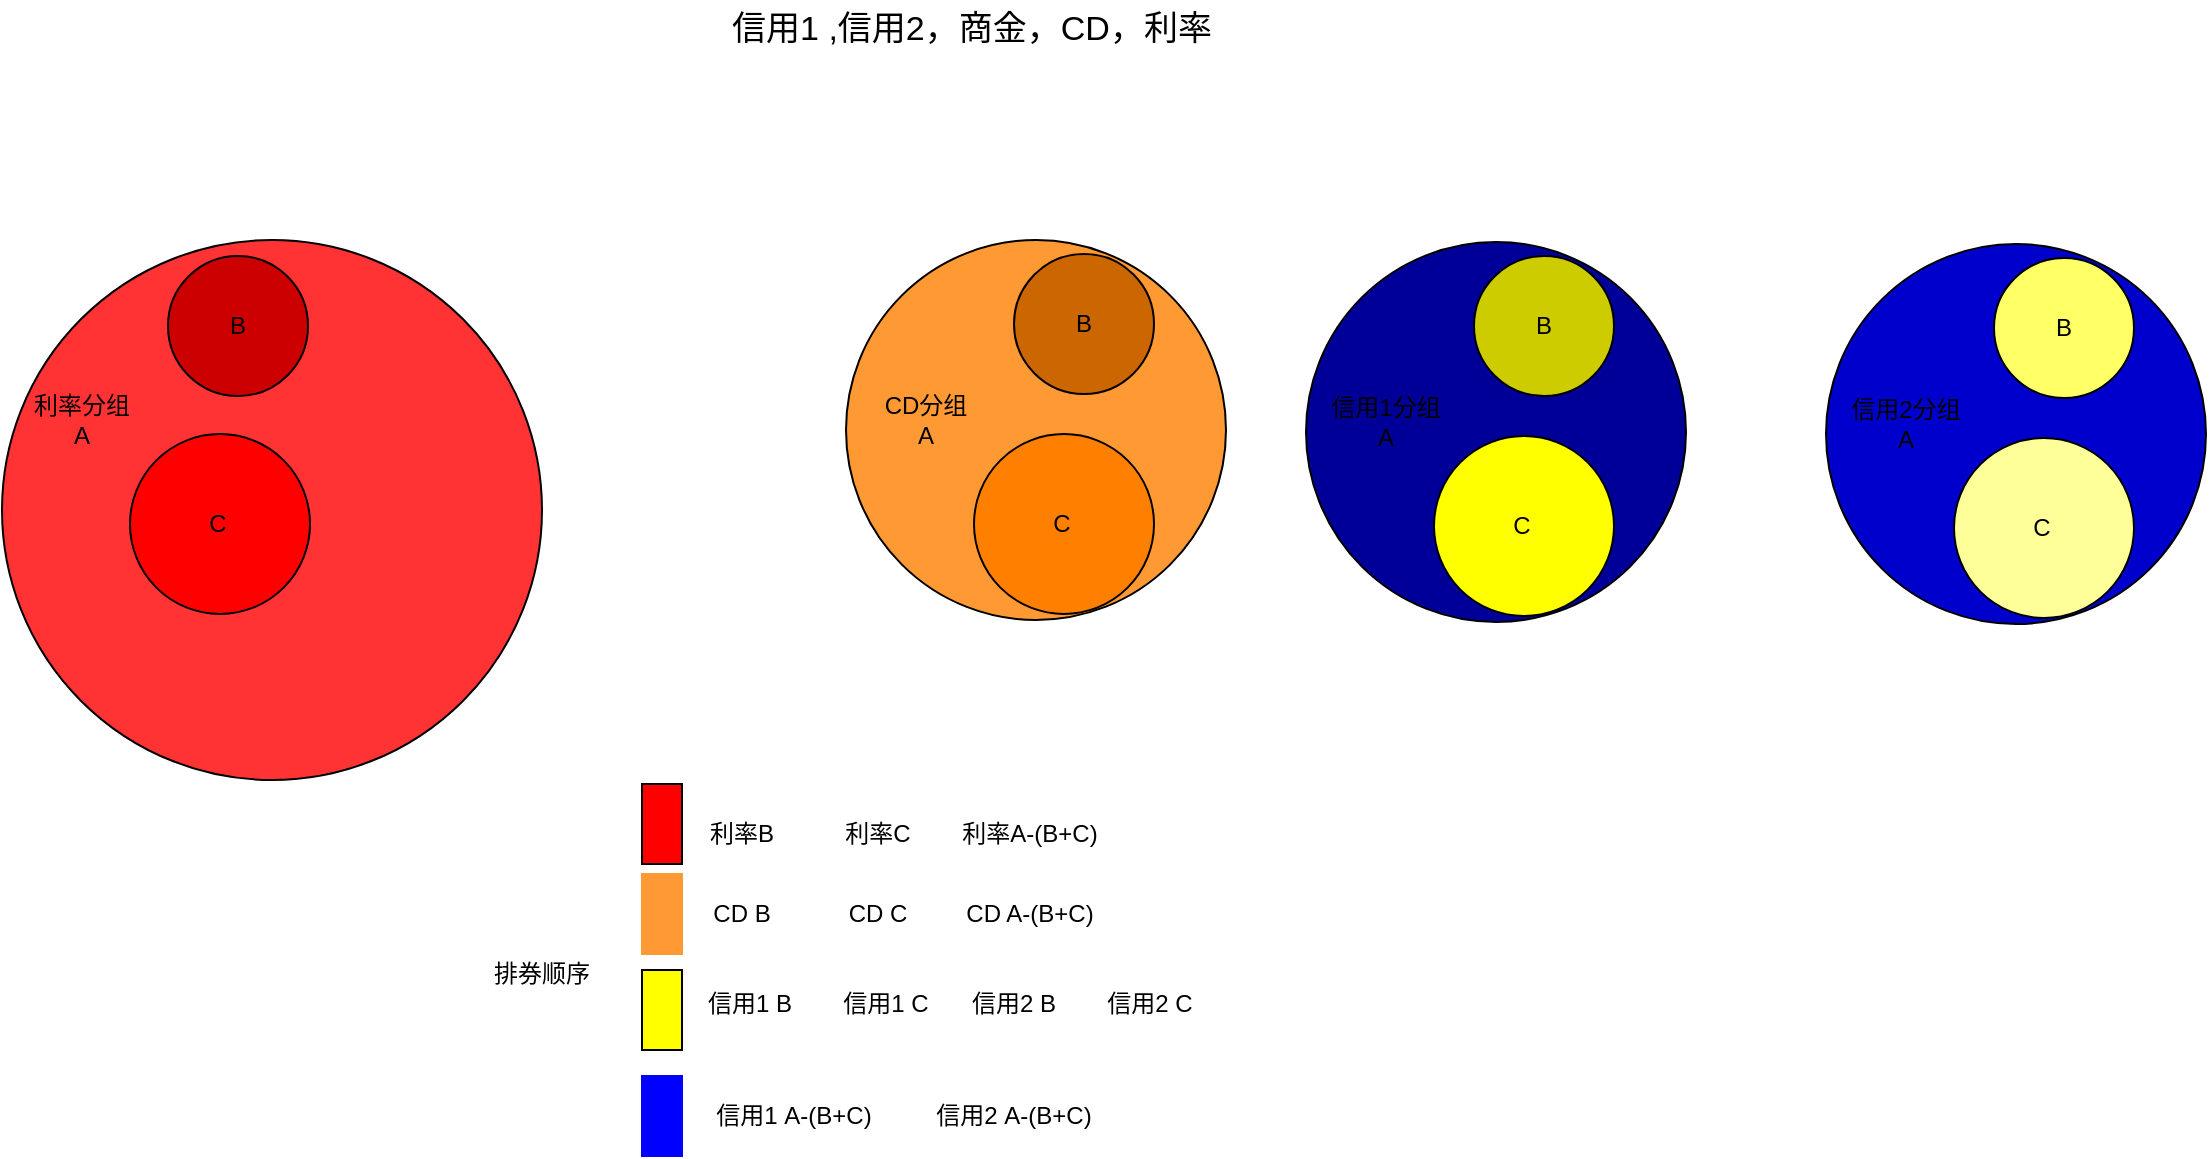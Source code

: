 <mxfile version="24.4.4" type="github">
  <diagram name="Page-1" id="cuxniRh0S-XcieH1EGRX">
    <mxGraphModel dx="1838" dy="2169" grid="1" gridSize="10" guides="1" tooltips="1" connect="1" arrows="1" fold="1" page="1" pageScale="1" pageWidth="827" pageHeight="1169" math="0" shadow="0">
      <root>
        <mxCell id="0" />
        <mxCell id="1" parent="0" />
        <mxCell id="pzeU2sRxU3IxJTgZdXs2-1" value="" style="ellipse;whiteSpace=wrap;html=1;aspect=fixed;fillColor=#FF3333;" parent="1" vertex="1">
          <mxGeometry x="30" y="40" width="270" height="270" as="geometry" />
        </mxCell>
        <mxCell id="pzeU2sRxU3IxJTgZdXs2-2" value="利率分组&lt;br&gt;A" style="text;html=1;strokeColor=none;fillColor=none;align=center;verticalAlign=middle;whiteSpace=wrap;rounded=0;" parent="1" vertex="1">
          <mxGeometry x="40" y="115" width="60" height="30" as="geometry" />
        </mxCell>
        <mxCell id="pzeU2sRxU3IxJTgZdXs2-7" value="" style="group;fillColor=none;" parent="1" vertex="1" connectable="0">
          <mxGeometry x="113" y="48" width="70" height="70" as="geometry" />
        </mxCell>
        <mxCell id="pzeU2sRxU3IxJTgZdXs2-3" value="" style="ellipse;whiteSpace=wrap;html=1;aspect=fixed;fillColor=#CC0000;" parent="pzeU2sRxU3IxJTgZdXs2-7" vertex="1">
          <mxGeometry width="70" height="70" as="geometry" />
        </mxCell>
        <mxCell id="pzeU2sRxU3IxJTgZdXs2-4" value="B" style="text;html=1;strokeColor=none;fillColor=none;align=center;verticalAlign=middle;whiteSpace=wrap;rounded=0;" parent="pzeU2sRxU3IxJTgZdXs2-7" vertex="1">
          <mxGeometry x="5" y="20" width="60" height="30" as="geometry" />
        </mxCell>
        <mxCell id="pzeU2sRxU3IxJTgZdXs2-8" value="" style="group" parent="1" vertex="1" connectable="0">
          <mxGeometry x="94" y="137" width="90" height="90" as="geometry" />
        </mxCell>
        <mxCell id="pzeU2sRxU3IxJTgZdXs2-5" value="" style="ellipse;whiteSpace=wrap;html=1;aspect=fixed;fillColor=#FF0000;" parent="pzeU2sRxU3IxJTgZdXs2-8" vertex="1">
          <mxGeometry width="90" height="90" as="geometry" />
        </mxCell>
        <mxCell id="pzeU2sRxU3IxJTgZdXs2-6" value="C" style="text;html=1;strokeColor=none;fillColor=none;align=center;verticalAlign=middle;whiteSpace=wrap;rounded=0;" parent="pzeU2sRxU3IxJTgZdXs2-8" vertex="1">
          <mxGeometry x="14" y="30" width="60" height="30" as="geometry" />
        </mxCell>
        <mxCell id="r5-Ut91ZBRecWBddgbR_-1" value="" style="ellipse;whiteSpace=wrap;html=1;aspect=fixed;fillColor=#FF9933;" parent="1" vertex="1">
          <mxGeometry x="452" y="40" width="190" height="190" as="geometry" />
        </mxCell>
        <mxCell id="r5-Ut91ZBRecWBddgbR_-2" value="CD分组&lt;br&gt;A" style="text;html=1;strokeColor=none;fillColor=none;align=center;verticalAlign=middle;whiteSpace=wrap;rounded=0;" parent="1" vertex="1">
          <mxGeometry x="462" y="115" width="60" height="30" as="geometry" />
        </mxCell>
        <mxCell id="r5-Ut91ZBRecWBddgbR_-3" value="" style="group" parent="1" vertex="1" connectable="0">
          <mxGeometry x="536" y="47" width="70" height="70" as="geometry" />
        </mxCell>
        <mxCell id="r5-Ut91ZBRecWBddgbR_-4" value="" style="ellipse;whiteSpace=wrap;html=1;aspect=fixed;fillColor=#CC6600;" parent="r5-Ut91ZBRecWBddgbR_-3" vertex="1">
          <mxGeometry width="70" height="70" as="geometry" />
        </mxCell>
        <mxCell id="r5-Ut91ZBRecWBddgbR_-5" value="B" style="text;html=1;strokeColor=none;fillColor=none;align=center;verticalAlign=middle;whiteSpace=wrap;rounded=0;" parent="r5-Ut91ZBRecWBddgbR_-3" vertex="1">
          <mxGeometry x="5" y="20" width="60" height="30" as="geometry" />
        </mxCell>
        <mxCell id="r5-Ut91ZBRecWBddgbR_-6" value="" style="group" parent="1" vertex="1" connectable="0">
          <mxGeometry x="516" y="137" width="90" height="90" as="geometry" />
        </mxCell>
        <mxCell id="r5-Ut91ZBRecWBddgbR_-7" value="" style="ellipse;whiteSpace=wrap;html=1;aspect=fixed;fillColor=#FF8000;" parent="r5-Ut91ZBRecWBddgbR_-6" vertex="1">
          <mxGeometry width="90" height="90" as="geometry" />
        </mxCell>
        <mxCell id="r5-Ut91ZBRecWBddgbR_-8" value="C" style="text;html=1;strokeColor=none;fillColor=none;align=center;verticalAlign=middle;whiteSpace=wrap;rounded=0;" parent="r5-Ut91ZBRecWBddgbR_-6" vertex="1">
          <mxGeometry x="14" y="30" width="60" height="30" as="geometry" />
        </mxCell>
        <mxCell id="r5-Ut91ZBRecWBddgbR_-9" value="" style="ellipse;whiteSpace=wrap;html=1;aspect=fixed;fillColor=#000099;" parent="1" vertex="1">
          <mxGeometry x="682" y="41" width="190" height="190" as="geometry" />
        </mxCell>
        <mxCell id="r5-Ut91ZBRecWBddgbR_-10" value="信用1分组A" style="text;html=1;strokeColor=none;fillColor=none;align=center;verticalAlign=middle;whiteSpace=wrap;rounded=0;" parent="1" vertex="1">
          <mxGeometry x="692" y="116" width="60" height="30" as="geometry" />
        </mxCell>
        <mxCell id="r5-Ut91ZBRecWBddgbR_-11" value="" style="group" parent="1" vertex="1" connectable="0">
          <mxGeometry x="766" y="48" width="70" height="70" as="geometry" />
        </mxCell>
        <mxCell id="r5-Ut91ZBRecWBddgbR_-12" value="" style="ellipse;whiteSpace=wrap;html=1;aspect=fixed;fillColor=#CCCC00;" parent="r5-Ut91ZBRecWBddgbR_-11" vertex="1">
          <mxGeometry width="70" height="70" as="geometry" />
        </mxCell>
        <mxCell id="r5-Ut91ZBRecWBddgbR_-13" value="B" style="text;html=1;strokeColor=none;fillColor=none;align=center;verticalAlign=middle;whiteSpace=wrap;rounded=0;" parent="r5-Ut91ZBRecWBddgbR_-11" vertex="1">
          <mxGeometry x="5" y="20" width="60" height="30" as="geometry" />
        </mxCell>
        <mxCell id="r5-Ut91ZBRecWBddgbR_-14" value="" style="group" parent="1" vertex="1" connectable="0">
          <mxGeometry x="746" y="138" width="90" height="90" as="geometry" />
        </mxCell>
        <mxCell id="r5-Ut91ZBRecWBddgbR_-15" value="" style="ellipse;whiteSpace=wrap;html=1;aspect=fixed;fillColor=#FFFF00;" parent="r5-Ut91ZBRecWBddgbR_-14" vertex="1">
          <mxGeometry width="90" height="90" as="geometry" />
        </mxCell>
        <mxCell id="r5-Ut91ZBRecWBddgbR_-16" value="C" style="text;html=1;strokeColor=none;fillColor=none;align=center;verticalAlign=middle;whiteSpace=wrap;rounded=0;" parent="r5-Ut91ZBRecWBddgbR_-14" vertex="1">
          <mxGeometry x="14" y="30" width="60" height="30" as="geometry" />
        </mxCell>
        <mxCell id="r5-Ut91ZBRecWBddgbR_-17" value="" style="ellipse;whiteSpace=wrap;html=1;aspect=fixed;fillColor=#0000CC;" parent="1" vertex="1">
          <mxGeometry x="942" y="42" width="190" height="190" as="geometry" />
        </mxCell>
        <mxCell id="r5-Ut91ZBRecWBddgbR_-18" value="信用2分组A" style="text;html=1;strokeColor=none;fillColor=none;align=center;verticalAlign=middle;whiteSpace=wrap;rounded=0;" parent="1" vertex="1">
          <mxGeometry x="952" y="117" width="60" height="30" as="geometry" />
        </mxCell>
        <mxCell id="r5-Ut91ZBRecWBddgbR_-19" value="" style="group" parent="1" vertex="1" connectable="0">
          <mxGeometry x="1026" y="49" width="70" height="70" as="geometry" />
        </mxCell>
        <mxCell id="r5-Ut91ZBRecWBddgbR_-20" value="" style="ellipse;whiteSpace=wrap;html=1;aspect=fixed;fillColor=#FFFF66;" parent="r5-Ut91ZBRecWBddgbR_-19" vertex="1">
          <mxGeometry width="70" height="70" as="geometry" />
        </mxCell>
        <mxCell id="r5-Ut91ZBRecWBddgbR_-21" value="B" style="text;html=1;strokeColor=none;fillColor=none;align=center;verticalAlign=middle;whiteSpace=wrap;rounded=0;" parent="r5-Ut91ZBRecWBddgbR_-19" vertex="1">
          <mxGeometry x="5" y="20" width="60" height="30" as="geometry" />
        </mxCell>
        <mxCell id="r5-Ut91ZBRecWBddgbR_-22" value="" style="group" parent="1" vertex="1" connectable="0">
          <mxGeometry x="1006" y="139" width="90" height="90" as="geometry" />
        </mxCell>
        <mxCell id="r5-Ut91ZBRecWBddgbR_-23" value="" style="ellipse;whiteSpace=wrap;html=1;aspect=fixed;fillColor=#FFFF99;" parent="r5-Ut91ZBRecWBddgbR_-22" vertex="1">
          <mxGeometry width="90" height="90" as="geometry" />
        </mxCell>
        <mxCell id="r5-Ut91ZBRecWBddgbR_-24" value="C" style="text;html=1;strokeColor=none;fillColor=none;align=center;verticalAlign=middle;whiteSpace=wrap;rounded=0;" parent="r5-Ut91ZBRecWBddgbR_-22" vertex="1">
          <mxGeometry x="14" y="30" width="60" height="30" as="geometry" />
        </mxCell>
        <mxCell id="r5-Ut91ZBRecWBddgbR_-25" value="" style="rounded=0;whiteSpace=wrap;html=1;rotation=90;fillColor=#FF0000;" parent="1" vertex="1">
          <mxGeometry x="340" y="322" width="40" height="20" as="geometry" />
        </mxCell>
        <mxCell id="r5-Ut91ZBRecWBddgbR_-26" value="" style="rounded=0;whiteSpace=wrap;html=1;rotation=90;strokeColor=#FF9933;fillColor=#FF9933;" parent="1" vertex="1">
          <mxGeometry x="340" y="367" width="40" height="20" as="geometry" />
        </mxCell>
        <mxCell id="r5-Ut91ZBRecWBddgbR_-27" value="" style="rounded=0;whiteSpace=wrap;html=1;rotation=90;fillColor=#FFFF00;" parent="1" vertex="1">
          <mxGeometry x="340" y="415" width="40" height="20" as="geometry" />
        </mxCell>
        <mxCell id="r5-Ut91ZBRecWBddgbR_-28" value="" style="rounded=0;whiteSpace=wrap;html=1;rotation=90;strokeColor=#0000FF;fillColor=#0000FF;" parent="1" vertex="1">
          <mxGeometry x="340" y="468" width="40" height="20" as="geometry" />
        </mxCell>
        <mxCell id="r5-Ut91ZBRecWBddgbR_-29" value="排券顺序" style="text;html=1;strokeColor=none;fillColor=none;align=center;verticalAlign=middle;whiteSpace=wrap;rounded=0;" parent="1" vertex="1">
          <mxGeometry x="270" y="392" width="60" height="30" as="geometry" />
        </mxCell>
        <mxCell id="r5-Ut91ZBRecWBddgbR_-30" value="利率B" style="text;html=1;strokeColor=none;fillColor=none;align=center;verticalAlign=middle;whiteSpace=wrap;rounded=0;" parent="1" vertex="1">
          <mxGeometry x="370" y="322" width="60" height="30" as="geometry" />
        </mxCell>
        <mxCell id="r5-Ut91ZBRecWBddgbR_-31" value="利率C" style="text;html=1;strokeColor=none;fillColor=none;align=center;verticalAlign=middle;whiteSpace=wrap;rounded=0;" parent="1" vertex="1">
          <mxGeometry x="438" y="322" width="60" height="30" as="geometry" />
        </mxCell>
        <mxCell id="r5-Ut91ZBRecWBddgbR_-32" value="利率A-(B+C)" style="text;html=1;strokeColor=none;fillColor=none;align=center;verticalAlign=middle;whiteSpace=wrap;rounded=0;" parent="1" vertex="1">
          <mxGeometry x="498" y="322" width="92" height="30" as="geometry" />
        </mxCell>
        <mxCell id="r5-Ut91ZBRecWBddgbR_-33" value="CD B" style="text;html=1;strokeColor=none;fillColor=none;align=center;verticalAlign=middle;whiteSpace=wrap;rounded=0;" parent="1" vertex="1">
          <mxGeometry x="370" y="362" width="60" height="30" as="geometry" />
        </mxCell>
        <mxCell id="r5-Ut91ZBRecWBddgbR_-34" value="CD C" style="text;html=1;strokeColor=none;fillColor=none;align=center;verticalAlign=middle;whiteSpace=wrap;rounded=0;" parent="1" vertex="1">
          <mxGeometry x="438" y="362" width="60" height="30" as="geometry" />
        </mxCell>
        <mxCell id="r5-Ut91ZBRecWBddgbR_-35" value="CD A-(B+C)" style="text;html=1;strokeColor=none;fillColor=none;align=center;verticalAlign=middle;whiteSpace=wrap;rounded=0;" parent="1" vertex="1">
          <mxGeometry x="498" y="362" width="92" height="30" as="geometry" />
        </mxCell>
        <mxCell id="r5-Ut91ZBRecWBddgbR_-36" value="信用1 B" style="text;html=1;strokeColor=none;fillColor=none;align=center;verticalAlign=middle;whiteSpace=wrap;rounded=0;" parent="1" vertex="1">
          <mxGeometry x="374" y="407" width="60" height="30" as="geometry" />
        </mxCell>
        <mxCell id="r5-Ut91ZBRecWBddgbR_-37" value="信用1 C" style="text;html=1;strokeColor=none;fillColor=none;align=center;verticalAlign=middle;whiteSpace=wrap;rounded=0;" parent="1" vertex="1">
          <mxGeometry x="442" y="407" width="60" height="30" as="geometry" />
        </mxCell>
        <mxCell id="r5-Ut91ZBRecWBddgbR_-39" value="信用2 B" style="text;html=1;strokeColor=none;fillColor=none;align=center;verticalAlign=middle;whiteSpace=wrap;rounded=0;" parent="1" vertex="1">
          <mxGeometry x="506" y="407" width="60" height="30" as="geometry" />
        </mxCell>
        <mxCell id="r5-Ut91ZBRecWBddgbR_-40" value="信用2 C" style="text;html=1;strokeColor=none;fillColor=none;align=center;verticalAlign=middle;whiteSpace=wrap;rounded=0;" parent="1" vertex="1">
          <mxGeometry x="574" y="407" width="60" height="30" as="geometry" />
        </mxCell>
        <mxCell id="r5-Ut91ZBRecWBddgbR_-41" value="信用1 A-(B+C)" style="text;html=1;strokeColor=none;fillColor=none;align=center;verticalAlign=middle;whiteSpace=wrap;rounded=0;" parent="1" vertex="1">
          <mxGeometry x="380" y="463" width="92" height="30" as="geometry" />
        </mxCell>
        <mxCell id="r5-Ut91ZBRecWBddgbR_-42" value="信用2 A-(B+C)" style="text;html=1;strokeColor=none;fillColor=none;align=center;verticalAlign=middle;whiteSpace=wrap;rounded=0;" parent="1" vertex="1">
          <mxGeometry x="490" y="463" width="92" height="30" as="geometry" />
        </mxCell>
        <mxCell id="r5-Ut91ZBRecWBddgbR_-43" value="信用1 ,信用2，商金，CD，利率" style="text;html=1;strokeColor=none;fillColor=none;align=center;verticalAlign=middle;whiteSpace=wrap;rounded=0;fontSize=17;" parent="1" vertex="1">
          <mxGeometry x="320" y="-80" width="390" height="30" as="geometry" />
        </mxCell>
      </root>
    </mxGraphModel>
  </diagram>
</mxfile>
